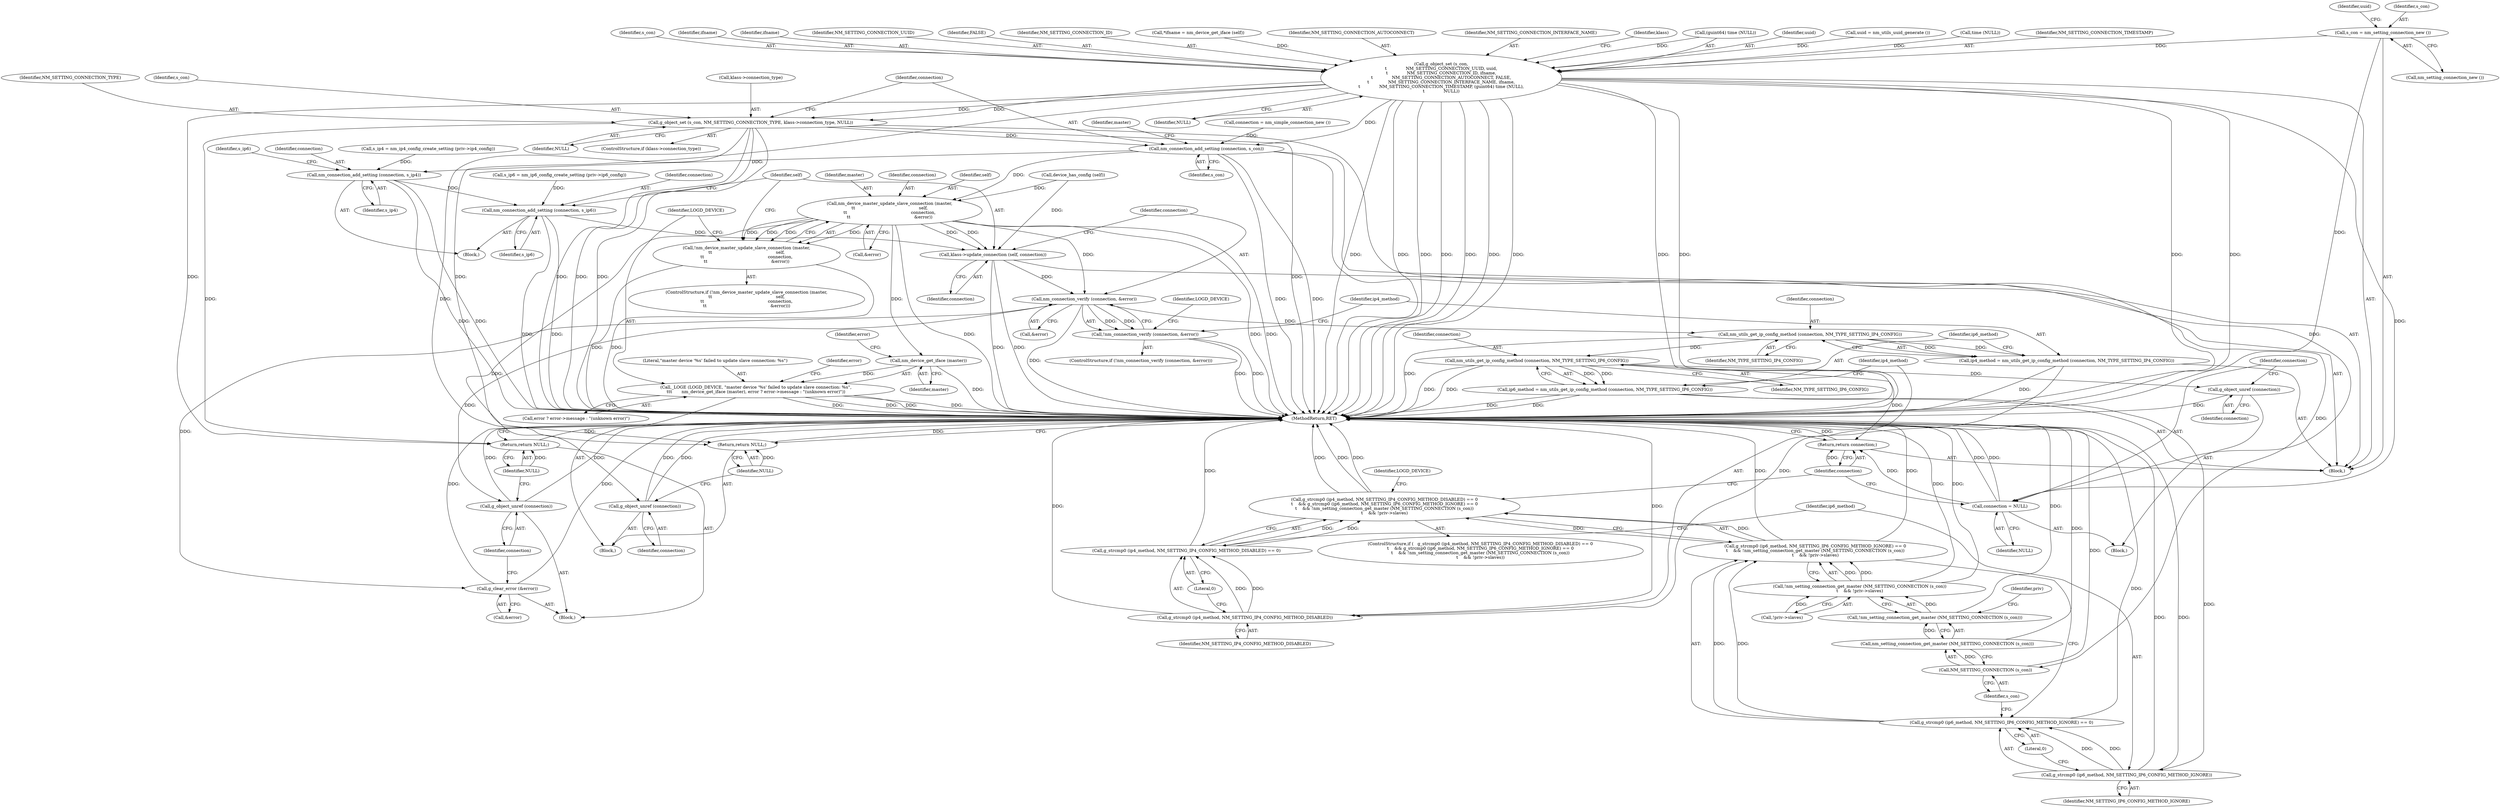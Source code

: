 digraph "0_NetworkManager_d5fc88e573fa58b93034b04d35a2454f5d28cad9@API" {
"1002972" [label="(Call,s_con = nm_setting_connection_new ())"];
"1002978" [label="(Call,g_object_set (s_con,\n\t              NM_SETTING_CONNECTION_UUID, uuid,\n\t              NM_SETTING_CONNECTION_ID, ifname,\n\t              NM_SETTING_CONNECTION_AUTOCONNECT, FALSE,\n\t              NM_SETTING_CONNECTION_INTERFACE_NAME, ifname,\n\t              NM_SETTING_CONNECTION_TIMESTAMP, (guint64) time (NULL),\n\t              NULL))"];
"1002998" [label="(Call,g_object_set (s_con, NM_SETTING_CONNECTION_TYPE, klass->connection_type, NULL))"];
"1003005" [label="(Call,nm_connection_add_setting (connection, s_con))"];
"1003013" [label="(Call,nm_device_master_update_slave_connection (master,\n\t\t                                               self,\n\t\t                                               connection,\n\t\t                                               &error))"];
"1003012" [label="(Call,!nm_device_master_update_slave_connection (master,\n\t\t                                               self,\n\t\t                                               connection,\n\t\t                                               &error))"];
"1003023" [label="(Call,nm_device_get_iface (master))"];
"1003020" [label="(Call,_LOGE (LOGD_DEVICE, \"master device '%s' failed to update slave connection: %s\",\n\t\t\t       nm_device_get_iface (master), error ? error->message : \"(unknown error)\"))"];
"1003033" [label="(Call,g_object_unref (connection))"];
"1003057" [label="(Call,klass->update_connection (self, connection))"];
"1003062" [label="(Call,nm_connection_verify (connection, &error))"];
"1003061" [label="(Call,!nm_connection_verify (connection, &error))"];
"1003073" [label="(Call,g_clear_error (&error))"];
"1003076" [label="(Call,g_object_unref (connection))"];
"1003082" [label="(Call,nm_utils_get_ip_config_method (connection, NM_TYPE_SETTING_IP4_CONFIG))"];
"1003080" [label="(Call,ip4_method = nm_utils_get_ip_config_method (connection, NM_TYPE_SETTING_IP4_CONFIG))"];
"1003093" [label="(Call,g_strcmp0 (ip4_method, NM_SETTING_IP4_CONFIG_METHOD_DISABLED))"];
"1003092" [label="(Call,g_strcmp0 (ip4_method, NM_SETTING_IP4_CONFIG_METHOD_DISABLED) == 0)"];
"1003091" [label="(Call,g_strcmp0 (ip4_method, NM_SETTING_IP4_CONFIG_METHOD_DISABLED) == 0\n\t    && g_strcmp0 (ip6_method, NM_SETTING_IP6_CONFIG_METHOD_IGNORE) == 0\n\t    && !nm_setting_connection_get_master (NM_SETTING_CONNECTION (s_con))\n\t    && !priv->slaves)"];
"1003087" [label="(Call,nm_utils_get_ip_config_method (connection, NM_TYPE_SETTING_IP6_CONFIG))"];
"1003085" [label="(Call,ip6_method = nm_utils_get_ip_config_method (connection, NM_TYPE_SETTING_IP6_CONFIG))"];
"1003099" [label="(Call,g_strcmp0 (ip6_method, NM_SETTING_IP6_CONFIG_METHOD_IGNORE))"];
"1003098" [label="(Call,g_strcmp0 (ip6_method, NM_SETTING_IP6_CONFIG_METHOD_IGNORE) == 0)"];
"1003097" [label="(Call,g_strcmp0 (ip6_method, NM_SETTING_IP6_CONFIG_METHOD_IGNORE) == 0\n\t    && !nm_setting_connection_get_master (NM_SETTING_CONNECTION (s_con))\n\t    && !priv->slaves)"];
"1003116" [label="(Call,g_object_unref (connection))"];
"1003121" [label="(Return,return connection;)"];
"1003045" [label="(Call,nm_connection_add_setting (connection, s_ip4))"];
"1003054" [label="(Call,nm_connection_add_setting (connection, s_ip6))"];
"1003106" [label="(Call,NM_SETTING_CONNECTION (s_con))"];
"1003105" [label="(Call,nm_setting_connection_get_master (NM_SETTING_CONNECTION (s_con)))"];
"1003104" [label="(Call,!nm_setting_connection_get_master (NM_SETTING_CONNECTION (s_con)))"];
"1003103" [label="(Call,!nm_setting_connection_get_master (NM_SETTING_CONNECTION (s_con))\n\t    && !priv->slaves)"];
"1003035" [label="(Return,return NULL;)"];
"1003078" [label="(Return,return NULL;)"];
"1003118" [label="(Call,connection = NULL)"];
"1003061" [label="(Call,!nm_connection_verify (connection, &error))"];
"1003025" [label="(Call,error ? error->message : \"(unknown error)\")"];
"1003117" [label="(Identifier,connection)"];
"1003038" [label="(Block,)"];
"1003039" [label="(Call,s_ip4 = nm_ip4_config_create_setting (priv->ip4_config))"];
"1003110" [label="(Identifier,priv)"];
"1003101" [label="(Identifier,NM_SETTING_IP6_CONFIG_METHOD_IGNORE)"];
"1003020" [label="(Call,_LOGE (LOGD_DEVICE, \"master device '%s' failed to update slave connection: %s\",\n\t\t\t       nm_device_get_iface (master), error ? error->message : \"(unknown error)\"))"];
"1003096" [label="(Literal,0)"];
"1003074" [label="(Call,&error)"];
"1003093" [label="(Call,g_strcmp0 (ip4_method, NM_SETTING_IP4_CONFIG_METHOD_DISABLED))"];
"1003063" [label="(Identifier,connection)"];
"1002981" [label="(Identifier,uuid)"];
"1003079" [label="(Identifier,NULL)"];
"1003089" [label="(Identifier,NM_TYPE_SETTING_IP6_CONFIG)"];
"1003102" [label="(Literal,0)"];
"1003005" [label="(Call,nm_connection_add_setting (connection, s_con))"];
"1002961" [label="(Call,device_has_config (self))"];
"1003045" [label="(Call,nm_connection_add_setting (connection, s_ip4))"];
"1003106" [label="(Call,NM_SETTING_CONNECTION (s_con))"];
"1003099" [label="(Call,g_strcmp0 (ip6_method, NM_SETTING_IP6_CONFIG_METHOD_IGNORE))"];
"1003077" [label="(Identifier,connection)"];
"1003026" [label="(Identifier,error)"];
"1003056" [label="(Identifier,s_ip6)"];
"1003048" [label="(Call,s_ip6 = nm_ip6_config_create_setting (priv->ip6_config))"];
"1003114" [label="(Identifier,LOGD_DEVICE)"];
"1002975" [label="(Call,uuid = nm_utils_uuid_generate ())"];
"1003047" [label="(Identifier,s_ip4)"];
"1002998" [label="(Call,g_object_set (s_con, NM_SETTING_CONNECTION_TYPE, klass->connection_type, NULL))"];
"1003021" [label="(Identifier,LOGD_DEVICE)"];
"1003097" [label="(Call,g_strcmp0 (ip6_method, NM_SETTING_IP6_CONFIG_METHOD_IGNORE) == 0\n\t    && !nm_setting_connection_get_master (NM_SETTING_CONNECTION (s_con))\n\t    && !priv->slaves)"];
"1002922" [label="(Block,)"];
"1003087" [label="(Call,nm_utils_get_ip_config_method (connection, NM_TYPE_SETTING_IP6_CONFIG))"];
"1002991" [label="(Call,time (NULL))"];
"1003006" [label="(Identifier,connection)"];
"1003081" [label="(Identifier,ip4_method)"];
"1003060" [label="(ControlStructure,if (!nm_connection_verify (connection, &error)))"];
"1003023" [label="(Call,nm_device_get_iface (master))"];
"1003090" [label="(ControlStructure,if (   g_strcmp0 (ip4_method, NM_SETTING_IP4_CONFIG_METHOD_DISABLED) == 0\n\t    && g_strcmp0 (ip6_method, NM_SETTING_IP6_CONFIG_METHOD_IGNORE) == 0\n\t    && !nm_setting_connection_get_master (NM_SETTING_CONNECTION (s_con))\n\t    && !priv->slaves))"];
"1002972" [label="(Call,s_con = nm_setting_connection_new ())"];
"1003092" [label="(Call,g_strcmp0 (ip4_method, NM_SETTING_IP4_CONFIG_METHOD_DISABLED) == 0)"];
"1003119" [label="(Identifier,connection)"];
"1002969" [label="(Call,connection = nm_simple_connection_new ())"];
"1002988" [label="(Identifier,NM_SETTING_CONNECTION_TIMESTAMP)"];
"1003088" [label="(Identifier,connection)"];
"1003116" [label="(Call,g_object_unref (connection))"];
"1002994" [label="(ControlStructure,if (klass->connection_type))"];
"1003007" [label="(Identifier,s_con)"];
"1003001" [label="(Call,klass->connection_type)"];
"1003062" [label="(Call,nm_connection_verify (connection, &error))"];
"1003076" [label="(Call,g_object_unref (connection))"];
"1003121" [label="(Return,return connection;)"];
"1002979" [label="(Identifier,s_con)"];
"1003019" [label="(Block,)"];
"1003083" [label="(Identifier,connection)"];
"1002987" [label="(Identifier,ifname)"];
"1003084" [label="(Identifier,NM_TYPE_SETTING_IP4_CONFIG)"];
"1003000" [label="(Identifier,NM_SETTING_CONNECTION_TYPE)"];
"1003022" [label="(Literal,\"master device '%s' failed to update slave connection: %s\")"];
"1003034" [label="(Identifier,connection)"];
"1003104" [label="(Call,!nm_setting_connection_get_master (NM_SETTING_CONNECTION (s_con)))"];
"1003098" [label="(Call,g_strcmp0 (ip6_method, NM_SETTING_IP6_CONFIG_METHOD_IGNORE) == 0)"];
"1003057" [label="(Call,klass->update_connection (self, connection))"];
"1003078" [label="(Return,return NULL;)"];
"1003082" [label="(Call,nm_utils_get_ip_config_method (connection, NM_TYPE_SETTING_IP4_CONFIG))"];
"1003068" [label="(Identifier,LOGD_DEVICE)"];
"1002976" [label="(Identifier,uuid)"];
"1003064" [label="(Call,&error)"];
"1003058" [label="(Identifier,self)"];
"1002993" [label="(Identifier,NULL)"];
"1003054" [label="(Call,nm_connection_add_setting (connection, s_ip6))"];
"1003118" [label="(Call,connection = NULL)"];
"1003080" [label="(Call,ip4_method = nm_utils_get_ip_config_method (connection, NM_TYPE_SETTING_IP4_CONFIG))"];
"1002983" [label="(Identifier,ifname)"];
"1003033" [label="(Call,g_object_unref (connection))"];
"1003100" [label="(Identifier,ip6_method)"];
"1003105" [label="(Call,nm_setting_connection_get_master (NM_SETTING_CONNECTION (s_con)))"];
"1003011" [label="(ControlStructure,if (!nm_device_master_update_slave_connection (master,\n\t\t                                               self,\n\t\t                                               connection,\n\t\t                                               &error)))"];
"1003103" [label="(Call,!nm_setting_connection_get_master (NM_SETTING_CONNECTION (s_con))\n\t    && !priv->slaves)"];
"1002973" [label="(Identifier,s_con)"];
"1002980" [label="(Identifier,NM_SETTING_CONNECTION_UUID)"];
"1002985" [label="(Identifier,FALSE)"];
"1003085" [label="(Call,ip6_method = nm_utils_get_ip_config_method (connection, NM_TYPE_SETTING_IP6_CONFIG))"];
"1002982" [label="(Identifier,NM_SETTING_CONNECTION_ID)"];
"1003055" [label="(Identifier,connection)"];
"1003107" [label="(Identifier,s_con)"];
"1007368" [label="(MethodReturn,RET)"];
"1002934" [label="(Call,*ifname = nm_device_get_iface (self))"];
"1002984" [label="(Identifier,NM_SETTING_CONNECTION_AUTOCONNECT)"];
"1003016" [label="(Identifier,connection)"];
"1002999" [label="(Identifier,s_con)"];
"1003091" [label="(Call,g_strcmp0 (ip4_method, NM_SETTING_IP4_CONFIG_METHOD_DISABLED) == 0\n\t    && g_strcmp0 (ip6_method, NM_SETTING_IP6_CONFIG_METHOD_IGNORE) == 0\n\t    && !nm_setting_connection_get_master (NM_SETTING_CONNECTION (s_con))\n\t    && !priv->slaves)"];
"1003036" [label="(Identifier,NULL)"];
"1003049" [label="(Identifier,s_ip6)"];
"1003009" [label="(Identifier,master)"];
"1002986" [label="(Identifier,NM_SETTING_CONNECTION_INTERFACE_NAME)"];
"1003112" [label="(Block,)"];
"1002978" [label="(Call,g_object_set (s_con,\n\t              NM_SETTING_CONNECTION_UUID, uuid,\n\t              NM_SETTING_CONNECTION_ID, ifname,\n\t              NM_SETTING_CONNECTION_AUTOCONNECT, FALSE,\n\t              NM_SETTING_CONNECTION_INTERFACE_NAME, ifname,\n\t              NM_SETTING_CONNECTION_TIMESTAMP, (guint64) time (NULL),\n\t              NULL))"];
"1003073" [label="(Call,g_clear_error (&error))"];
"1003066" [label="(Block,)"];
"1003017" [label="(Call,&error)"];
"1003059" [label="(Identifier,connection)"];
"1003095" [label="(Identifier,NM_SETTING_IP4_CONFIG_METHOD_DISABLED)"];
"1003046" [label="(Identifier,connection)"];
"1003012" [label="(Call,!nm_device_master_update_slave_connection (master,\n\t\t                                               self,\n\t\t                                               connection,\n\t\t                                               &error))"];
"1003094" [label="(Identifier,ip4_method)"];
"1003122" [label="(Identifier,connection)"];
"1003004" [label="(Identifier,NULL)"];
"1003035" [label="(Return,return NULL;)"];
"1002974" [label="(Call,nm_setting_connection_new ())"];
"1002996" [label="(Identifier,klass)"];
"1003086" [label="(Identifier,ip6_method)"];
"1003024" [label="(Identifier,master)"];
"1003032" [label="(Identifier,error)"];
"1003015" [label="(Identifier,self)"];
"1003013" [label="(Call,nm_device_master_update_slave_connection (master,\n\t\t                                               self,\n\t\t                                               connection,\n\t\t                                               &error))"];
"1003014" [label="(Identifier,master)"];
"1003108" [label="(Call,!priv->slaves)"];
"1002989" [label="(Call,(guint64) time (NULL))"];
"1003120" [label="(Identifier,NULL)"];
"1002972" -> "1002922"  [label="AST: "];
"1002972" -> "1002974"  [label="CFG: "];
"1002973" -> "1002972"  [label="AST: "];
"1002974" -> "1002972"  [label="AST: "];
"1002976" -> "1002972"  [label="CFG: "];
"1002972" -> "1007368"  [label="DDG: "];
"1002972" -> "1002978"  [label="DDG: "];
"1002978" -> "1002922"  [label="AST: "];
"1002978" -> "1002993"  [label="CFG: "];
"1002979" -> "1002978"  [label="AST: "];
"1002980" -> "1002978"  [label="AST: "];
"1002981" -> "1002978"  [label="AST: "];
"1002982" -> "1002978"  [label="AST: "];
"1002983" -> "1002978"  [label="AST: "];
"1002984" -> "1002978"  [label="AST: "];
"1002985" -> "1002978"  [label="AST: "];
"1002986" -> "1002978"  [label="AST: "];
"1002987" -> "1002978"  [label="AST: "];
"1002988" -> "1002978"  [label="AST: "];
"1002989" -> "1002978"  [label="AST: "];
"1002993" -> "1002978"  [label="AST: "];
"1002996" -> "1002978"  [label="CFG: "];
"1002978" -> "1007368"  [label="DDG: "];
"1002978" -> "1007368"  [label="DDG: "];
"1002978" -> "1007368"  [label="DDG: "];
"1002978" -> "1007368"  [label="DDG: "];
"1002978" -> "1007368"  [label="DDG: "];
"1002978" -> "1007368"  [label="DDG: "];
"1002978" -> "1007368"  [label="DDG: "];
"1002978" -> "1007368"  [label="DDG: "];
"1002978" -> "1007368"  [label="DDG: "];
"1002978" -> "1007368"  [label="DDG: "];
"1002978" -> "1007368"  [label="DDG: "];
"1002975" -> "1002978"  [label="DDG: "];
"1002934" -> "1002978"  [label="DDG: "];
"1002989" -> "1002978"  [label="DDG: "];
"1002991" -> "1002978"  [label="DDG: "];
"1002978" -> "1002998"  [label="DDG: "];
"1002978" -> "1002998"  [label="DDG: "];
"1002978" -> "1003005"  [label="DDG: "];
"1002978" -> "1003035"  [label="DDG: "];
"1002978" -> "1003078"  [label="DDG: "];
"1002978" -> "1003118"  [label="DDG: "];
"1002998" -> "1002994"  [label="AST: "];
"1002998" -> "1003004"  [label="CFG: "];
"1002999" -> "1002998"  [label="AST: "];
"1003000" -> "1002998"  [label="AST: "];
"1003001" -> "1002998"  [label="AST: "];
"1003004" -> "1002998"  [label="AST: "];
"1003006" -> "1002998"  [label="CFG: "];
"1002998" -> "1007368"  [label="DDG: "];
"1002998" -> "1007368"  [label="DDG: "];
"1002998" -> "1007368"  [label="DDG: "];
"1002998" -> "1007368"  [label="DDG: "];
"1002998" -> "1003005"  [label="DDG: "];
"1002998" -> "1003035"  [label="DDG: "];
"1002998" -> "1003078"  [label="DDG: "];
"1002998" -> "1003118"  [label="DDG: "];
"1003005" -> "1002922"  [label="AST: "];
"1003005" -> "1003007"  [label="CFG: "];
"1003006" -> "1003005"  [label="AST: "];
"1003007" -> "1003005"  [label="AST: "];
"1003009" -> "1003005"  [label="CFG: "];
"1003005" -> "1007368"  [label="DDG: "];
"1003005" -> "1007368"  [label="DDG: "];
"1002969" -> "1003005"  [label="DDG: "];
"1003005" -> "1003013"  [label="DDG: "];
"1003005" -> "1003045"  [label="DDG: "];
"1003005" -> "1003106"  [label="DDG: "];
"1003013" -> "1003012"  [label="AST: "];
"1003013" -> "1003017"  [label="CFG: "];
"1003014" -> "1003013"  [label="AST: "];
"1003015" -> "1003013"  [label="AST: "];
"1003016" -> "1003013"  [label="AST: "];
"1003017" -> "1003013"  [label="AST: "];
"1003012" -> "1003013"  [label="CFG: "];
"1003013" -> "1007368"  [label="DDG: "];
"1003013" -> "1007368"  [label="DDG: "];
"1003013" -> "1007368"  [label="DDG: "];
"1003013" -> "1003012"  [label="DDG: "];
"1003013" -> "1003012"  [label="DDG: "];
"1003013" -> "1003012"  [label="DDG: "];
"1003013" -> "1003012"  [label="DDG: "];
"1002961" -> "1003013"  [label="DDG: "];
"1003013" -> "1003023"  [label="DDG: "];
"1003013" -> "1003033"  [label="DDG: "];
"1003013" -> "1003057"  [label="DDG: "];
"1003013" -> "1003057"  [label="DDG: "];
"1003013" -> "1003062"  [label="DDG: "];
"1003012" -> "1003011"  [label="AST: "];
"1003021" -> "1003012"  [label="CFG: "];
"1003058" -> "1003012"  [label="CFG: "];
"1003012" -> "1007368"  [label="DDG: "];
"1003012" -> "1007368"  [label="DDG: "];
"1003023" -> "1003020"  [label="AST: "];
"1003023" -> "1003024"  [label="CFG: "];
"1003024" -> "1003023"  [label="AST: "];
"1003026" -> "1003023"  [label="CFG: "];
"1003023" -> "1007368"  [label="DDG: "];
"1003023" -> "1003020"  [label="DDG: "];
"1003020" -> "1003019"  [label="AST: "];
"1003020" -> "1003025"  [label="CFG: "];
"1003021" -> "1003020"  [label="AST: "];
"1003022" -> "1003020"  [label="AST: "];
"1003025" -> "1003020"  [label="AST: "];
"1003032" -> "1003020"  [label="CFG: "];
"1003020" -> "1007368"  [label="DDG: "];
"1003020" -> "1007368"  [label="DDG: "];
"1003020" -> "1007368"  [label="DDG: "];
"1003020" -> "1007368"  [label="DDG: "];
"1003033" -> "1003019"  [label="AST: "];
"1003033" -> "1003034"  [label="CFG: "];
"1003034" -> "1003033"  [label="AST: "];
"1003036" -> "1003033"  [label="CFG: "];
"1003033" -> "1007368"  [label="DDG: "];
"1003033" -> "1007368"  [label="DDG: "];
"1003057" -> "1002922"  [label="AST: "];
"1003057" -> "1003059"  [label="CFG: "];
"1003058" -> "1003057"  [label="AST: "];
"1003059" -> "1003057"  [label="AST: "];
"1003063" -> "1003057"  [label="CFG: "];
"1003057" -> "1007368"  [label="DDG: "];
"1003057" -> "1007368"  [label="DDG: "];
"1002961" -> "1003057"  [label="DDG: "];
"1003054" -> "1003057"  [label="DDG: "];
"1003057" -> "1003062"  [label="DDG: "];
"1003062" -> "1003061"  [label="AST: "];
"1003062" -> "1003064"  [label="CFG: "];
"1003063" -> "1003062"  [label="AST: "];
"1003064" -> "1003062"  [label="AST: "];
"1003061" -> "1003062"  [label="CFG: "];
"1003062" -> "1007368"  [label="DDG: "];
"1003062" -> "1003061"  [label="DDG: "];
"1003062" -> "1003061"  [label="DDG: "];
"1003062" -> "1003073"  [label="DDG: "];
"1003062" -> "1003076"  [label="DDG: "];
"1003062" -> "1003082"  [label="DDG: "];
"1003061" -> "1003060"  [label="AST: "];
"1003068" -> "1003061"  [label="CFG: "];
"1003081" -> "1003061"  [label="CFG: "];
"1003061" -> "1007368"  [label="DDG: "];
"1003061" -> "1007368"  [label="DDG: "];
"1003073" -> "1003066"  [label="AST: "];
"1003073" -> "1003074"  [label="CFG: "];
"1003074" -> "1003073"  [label="AST: "];
"1003077" -> "1003073"  [label="CFG: "];
"1003073" -> "1007368"  [label="DDG: "];
"1003073" -> "1007368"  [label="DDG: "];
"1003076" -> "1003066"  [label="AST: "];
"1003076" -> "1003077"  [label="CFG: "];
"1003077" -> "1003076"  [label="AST: "];
"1003079" -> "1003076"  [label="CFG: "];
"1003076" -> "1007368"  [label="DDG: "];
"1003076" -> "1007368"  [label="DDG: "];
"1003082" -> "1003080"  [label="AST: "];
"1003082" -> "1003084"  [label="CFG: "];
"1003083" -> "1003082"  [label="AST: "];
"1003084" -> "1003082"  [label="AST: "];
"1003080" -> "1003082"  [label="CFG: "];
"1003082" -> "1007368"  [label="DDG: "];
"1003082" -> "1003080"  [label="DDG: "];
"1003082" -> "1003080"  [label="DDG: "];
"1003082" -> "1003087"  [label="DDG: "];
"1003080" -> "1002922"  [label="AST: "];
"1003081" -> "1003080"  [label="AST: "];
"1003086" -> "1003080"  [label="CFG: "];
"1003080" -> "1007368"  [label="DDG: "];
"1003080" -> "1003093"  [label="DDG: "];
"1003093" -> "1003092"  [label="AST: "];
"1003093" -> "1003095"  [label="CFG: "];
"1003094" -> "1003093"  [label="AST: "];
"1003095" -> "1003093"  [label="AST: "];
"1003096" -> "1003093"  [label="CFG: "];
"1003093" -> "1007368"  [label="DDG: "];
"1003093" -> "1007368"  [label="DDG: "];
"1003093" -> "1003092"  [label="DDG: "];
"1003093" -> "1003092"  [label="DDG: "];
"1003092" -> "1003091"  [label="AST: "];
"1003092" -> "1003096"  [label="CFG: "];
"1003096" -> "1003092"  [label="AST: "];
"1003100" -> "1003092"  [label="CFG: "];
"1003091" -> "1003092"  [label="CFG: "];
"1003092" -> "1007368"  [label="DDG: "];
"1003092" -> "1003091"  [label="DDG: "];
"1003092" -> "1003091"  [label="DDG: "];
"1003091" -> "1003090"  [label="AST: "];
"1003091" -> "1003097"  [label="CFG: "];
"1003097" -> "1003091"  [label="AST: "];
"1003114" -> "1003091"  [label="CFG: "];
"1003122" -> "1003091"  [label="CFG: "];
"1003091" -> "1007368"  [label="DDG: "];
"1003091" -> "1007368"  [label="DDG: "];
"1003091" -> "1007368"  [label="DDG: "];
"1003097" -> "1003091"  [label="DDG: "];
"1003097" -> "1003091"  [label="DDG: "];
"1003087" -> "1003085"  [label="AST: "];
"1003087" -> "1003089"  [label="CFG: "];
"1003088" -> "1003087"  [label="AST: "];
"1003089" -> "1003087"  [label="AST: "];
"1003085" -> "1003087"  [label="CFG: "];
"1003087" -> "1007368"  [label="DDG: "];
"1003087" -> "1007368"  [label="DDG: "];
"1003087" -> "1003085"  [label="DDG: "];
"1003087" -> "1003085"  [label="DDG: "];
"1003087" -> "1003116"  [label="DDG: "];
"1003087" -> "1003121"  [label="DDG: "];
"1003085" -> "1002922"  [label="AST: "];
"1003086" -> "1003085"  [label="AST: "];
"1003094" -> "1003085"  [label="CFG: "];
"1003085" -> "1007368"  [label="DDG: "];
"1003085" -> "1007368"  [label="DDG: "];
"1003085" -> "1003099"  [label="DDG: "];
"1003099" -> "1003098"  [label="AST: "];
"1003099" -> "1003101"  [label="CFG: "];
"1003100" -> "1003099"  [label="AST: "];
"1003101" -> "1003099"  [label="AST: "];
"1003102" -> "1003099"  [label="CFG: "];
"1003099" -> "1007368"  [label="DDG: "];
"1003099" -> "1007368"  [label="DDG: "];
"1003099" -> "1003098"  [label="DDG: "];
"1003099" -> "1003098"  [label="DDG: "];
"1003098" -> "1003097"  [label="AST: "];
"1003098" -> "1003102"  [label="CFG: "];
"1003102" -> "1003098"  [label="AST: "];
"1003107" -> "1003098"  [label="CFG: "];
"1003097" -> "1003098"  [label="CFG: "];
"1003098" -> "1007368"  [label="DDG: "];
"1003098" -> "1003097"  [label="DDG: "];
"1003098" -> "1003097"  [label="DDG: "];
"1003097" -> "1003103"  [label="CFG: "];
"1003103" -> "1003097"  [label="AST: "];
"1003097" -> "1007368"  [label="DDG: "];
"1003097" -> "1007368"  [label="DDG: "];
"1003103" -> "1003097"  [label="DDG: "];
"1003103" -> "1003097"  [label="DDG: "];
"1003116" -> "1003112"  [label="AST: "];
"1003116" -> "1003117"  [label="CFG: "];
"1003117" -> "1003116"  [label="AST: "];
"1003119" -> "1003116"  [label="CFG: "];
"1003116" -> "1007368"  [label="DDG: "];
"1003121" -> "1002922"  [label="AST: "];
"1003121" -> "1003122"  [label="CFG: "];
"1003122" -> "1003121"  [label="AST: "];
"1007368" -> "1003121"  [label="CFG: "];
"1003121" -> "1007368"  [label="DDG: "];
"1003122" -> "1003121"  [label="DDG: "];
"1003118" -> "1003121"  [label="DDG: "];
"1003045" -> "1003038"  [label="AST: "];
"1003045" -> "1003047"  [label="CFG: "];
"1003046" -> "1003045"  [label="AST: "];
"1003047" -> "1003045"  [label="AST: "];
"1003049" -> "1003045"  [label="CFG: "];
"1003045" -> "1007368"  [label="DDG: "];
"1003045" -> "1007368"  [label="DDG: "];
"1003039" -> "1003045"  [label="DDG: "];
"1003045" -> "1003054"  [label="DDG: "];
"1003054" -> "1003038"  [label="AST: "];
"1003054" -> "1003056"  [label="CFG: "];
"1003055" -> "1003054"  [label="AST: "];
"1003056" -> "1003054"  [label="AST: "];
"1003058" -> "1003054"  [label="CFG: "];
"1003054" -> "1007368"  [label="DDG: "];
"1003054" -> "1007368"  [label="DDG: "];
"1003048" -> "1003054"  [label="DDG: "];
"1003106" -> "1003105"  [label="AST: "];
"1003106" -> "1003107"  [label="CFG: "];
"1003107" -> "1003106"  [label="AST: "];
"1003105" -> "1003106"  [label="CFG: "];
"1003106" -> "1007368"  [label="DDG: "];
"1003106" -> "1003105"  [label="DDG: "];
"1003105" -> "1003104"  [label="AST: "];
"1003104" -> "1003105"  [label="CFG: "];
"1003105" -> "1007368"  [label="DDG: "];
"1003105" -> "1003104"  [label="DDG: "];
"1003104" -> "1003103"  [label="AST: "];
"1003110" -> "1003104"  [label="CFG: "];
"1003103" -> "1003104"  [label="CFG: "];
"1003104" -> "1007368"  [label="DDG: "];
"1003104" -> "1003103"  [label="DDG: "];
"1003103" -> "1003108"  [label="CFG: "];
"1003108" -> "1003103"  [label="AST: "];
"1003103" -> "1007368"  [label="DDG: "];
"1003103" -> "1007368"  [label="DDG: "];
"1003108" -> "1003103"  [label="DDG: "];
"1003035" -> "1003019"  [label="AST: "];
"1003035" -> "1003036"  [label="CFG: "];
"1003036" -> "1003035"  [label="AST: "];
"1007368" -> "1003035"  [label="CFG: "];
"1003035" -> "1007368"  [label="DDG: "];
"1003036" -> "1003035"  [label="DDG: "];
"1003078" -> "1003066"  [label="AST: "];
"1003078" -> "1003079"  [label="CFG: "];
"1003079" -> "1003078"  [label="AST: "];
"1007368" -> "1003078"  [label="CFG: "];
"1003078" -> "1007368"  [label="DDG: "];
"1003079" -> "1003078"  [label="DDG: "];
"1003118" -> "1003112"  [label="AST: "];
"1003118" -> "1003120"  [label="CFG: "];
"1003119" -> "1003118"  [label="AST: "];
"1003120" -> "1003118"  [label="AST: "];
"1003122" -> "1003118"  [label="CFG: "];
"1003118" -> "1007368"  [label="DDG: "];
"1003118" -> "1007368"  [label="DDG: "];
}
